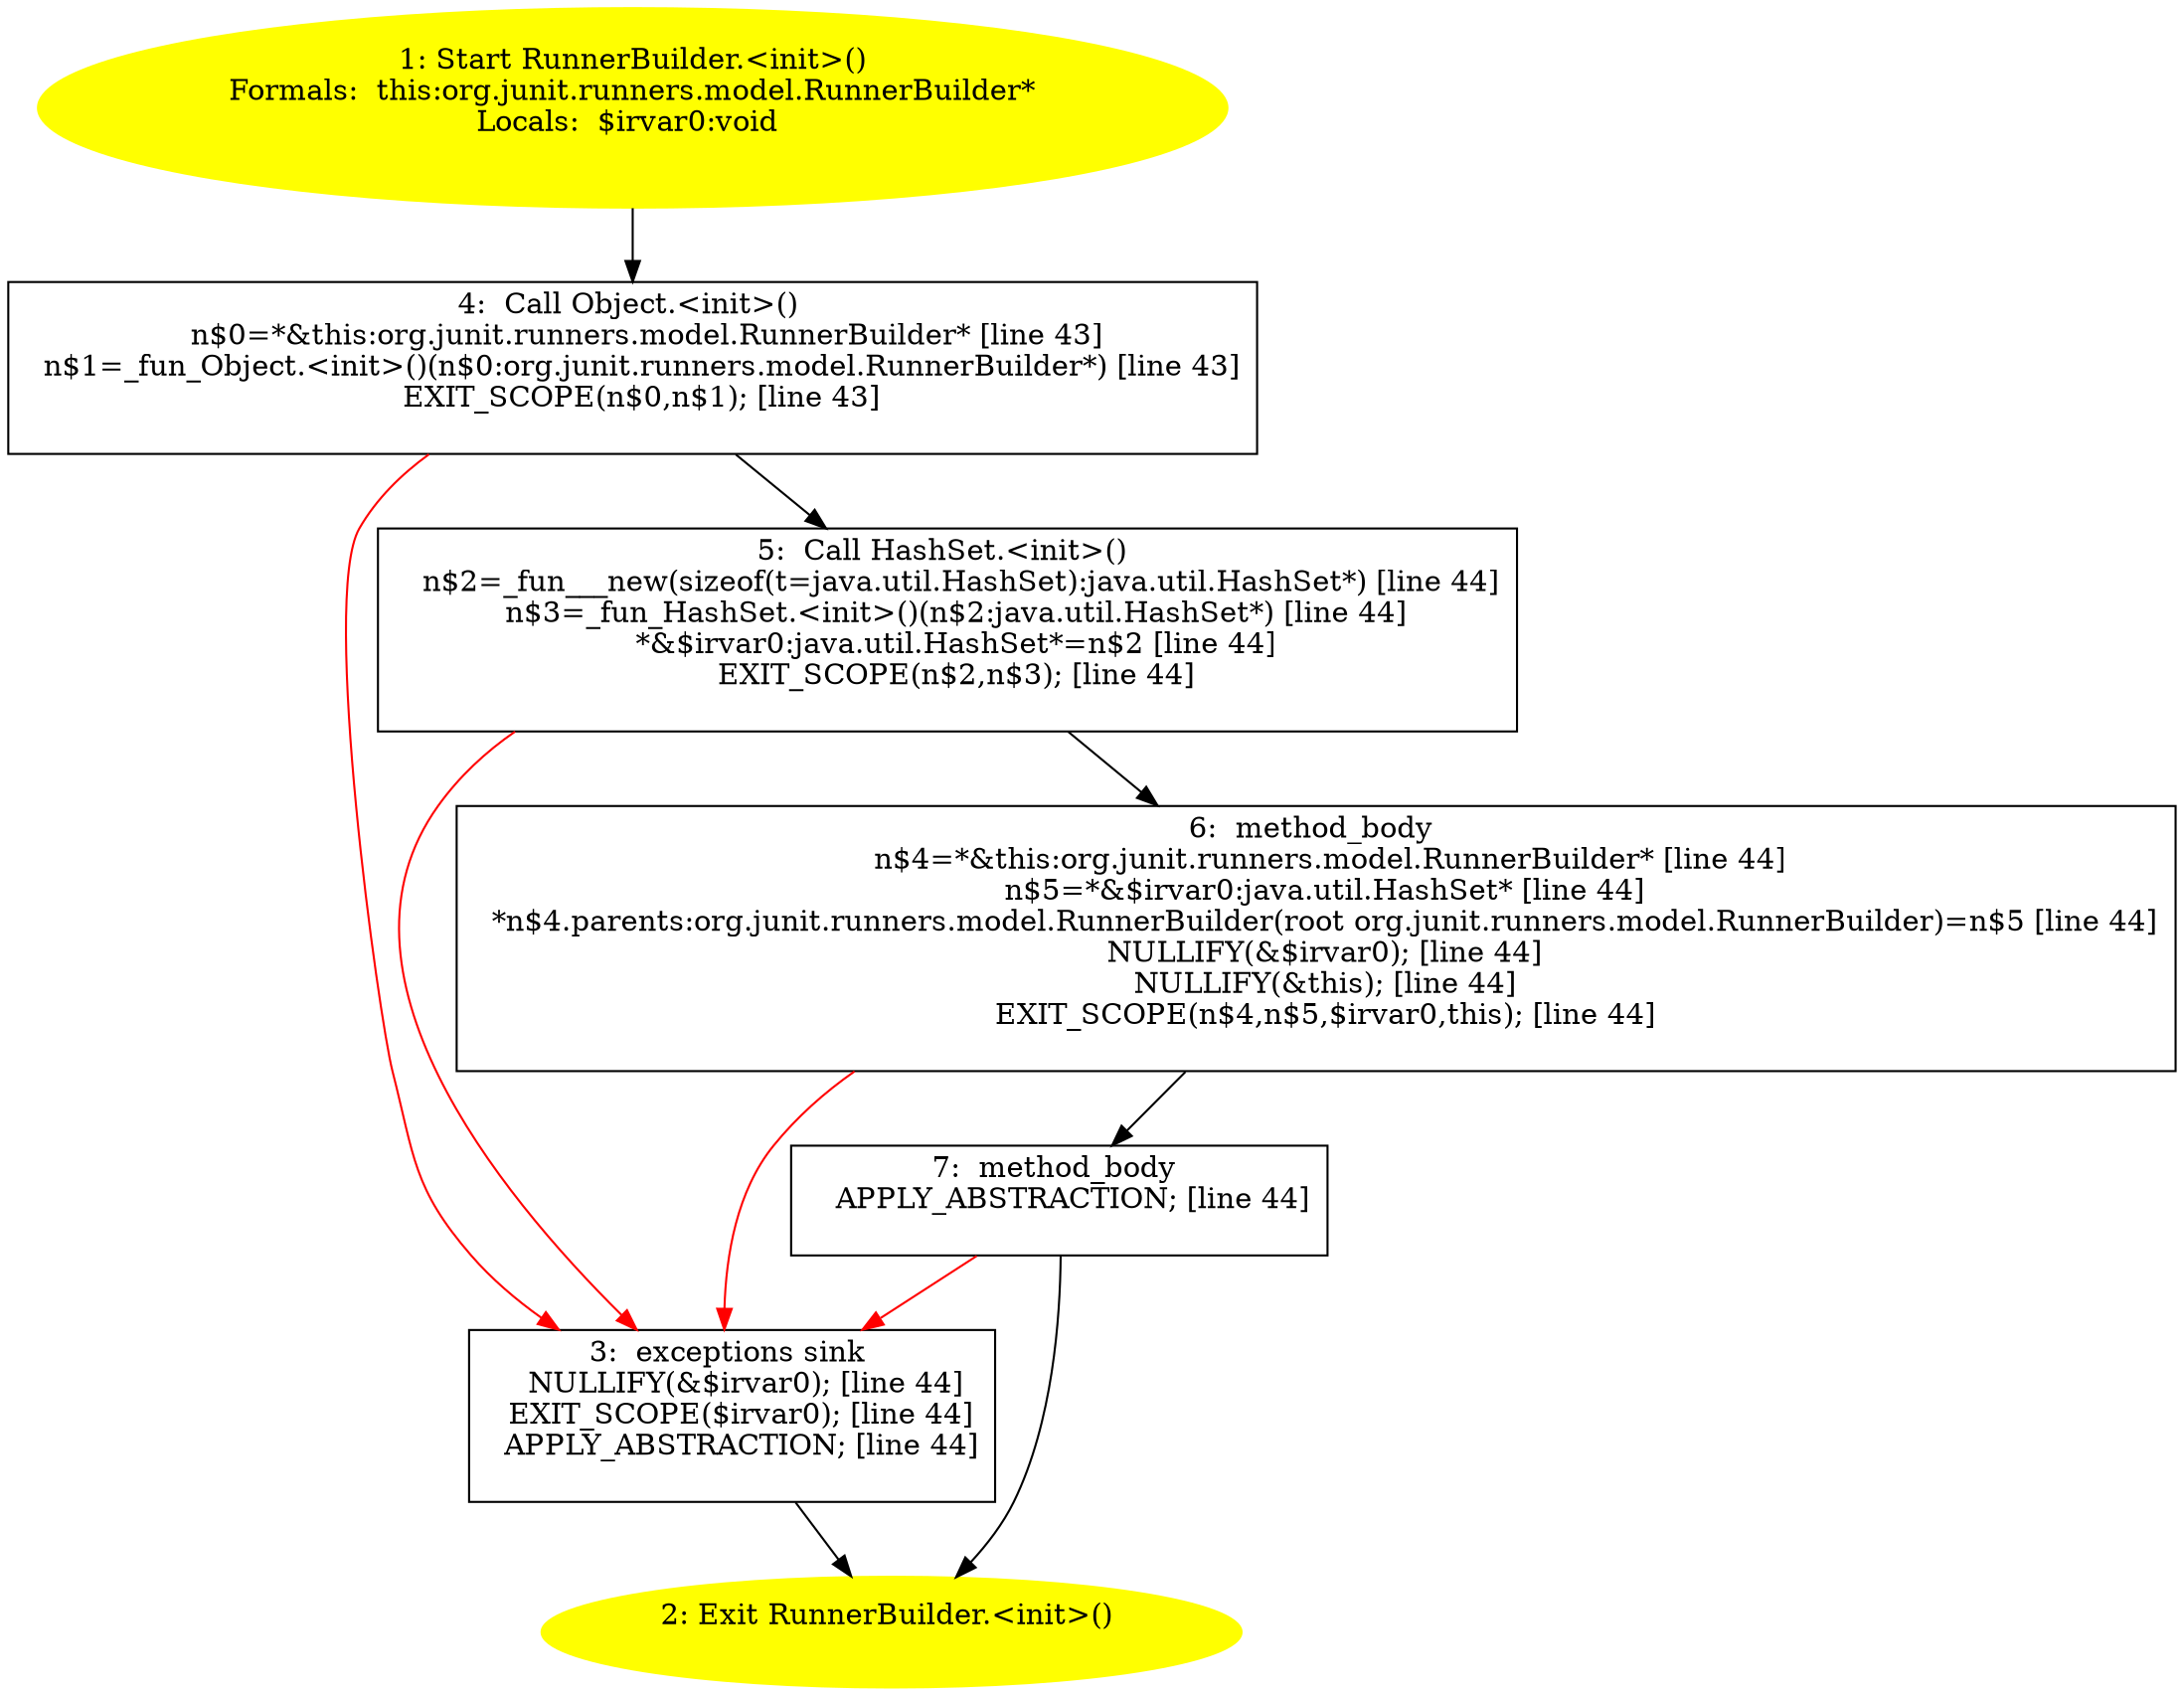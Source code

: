 /* @generated */
digraph cfg {
"org.junit.runners.model.RunnerBuilder.<init>().3e932b6b770c8cc4e9525c9753237dda_1" [label="1: Start RunnerBuilder.<init>()\nFormals:  this:org.junit.runners.model.RunnerBuilder*\nLocals:  $irvar0:void \n  " color=yellow style=filled]
	

	 "org.junit.runners.model.RunnerBuilder.<init>().3e932b6b770c8cc4e9525c9753237dda_1" -> "org.junit.runners.model.RunnerBuilder.<init>().3e932b6b770c8cc4e9525c9753237dda_4" ;
"org.junit.runners.model.RunnerBuilder.<init>().3e932b6b770c8cc4e9525c9753237dda_2" [label="2: Exit RunnerBuilder.<init>() \n  " color=yellow style=filled]
	

"org.junit.runners.model.RunnerBuilder.<init>().3e932b6b770c8cc4e9525c9753237dda_3" [label="3:  exceptions sink \n   NULLIFY(&$irvar0); [line 44]\n  EXIT_SCOPE($irvar0); [line 44]\n  APPLY_ABSTRACTION; [line 44]\n " shape="box"]
	

	 "org.junit.runners.model.RunnerBuilder.<init>().3e932b6b770c8cc4e9525c9753237dda_3" -> "org.junit.runners.model.RunnerBuilder.<init>().3e932b6b770c8cc4e9525c9753237dda_2" ;
"org.junit.runners.model.RunnerBuilder.<init>().3e932b6b770c8cc4e9525c9753237dda_4" [label="4:  Call Object.<init>() \n   n$0=*&this:org.junit.runners.model.RunnerBuilder* [line 43]\n  n$1=_fun_Object.<init>()(n$0:org.junit.runners.model.RunnerBuilder*) [line 43]\n  EXIT_SCOPE(n$0,n$1); [line 43]\n " shape="box"]
	

	 "org.junit.runners.model.RunnerBuilder.<init>().3e932b6b770c8cc4e9525c9753237dda_4" -> "org.junit.runners.model.RunnerBuilder.<init>().3e932b6b770c8cc4e9525c9753237dda_5" ;
	 "org.junit.runners.model.RunnerBuilder.<init>().3e932b6b770c8cc4e9525c9753237dda_4" -> "org.junit.runners.model.RunnerBuilder.<init>().3e932b6b770c8cc4e9525c9753237dda_3" [color="red" ];
"org.junit.runners.model.RunnerBuilder.<init>().3e932b6b770c8cc4e9525c9753237dda_5" [label="5:  Call HashSet.<init>() \n   n$2=_fun___new(sizeof(t=java.util.HashSet):java.util.HashSet*) [line 44]\n  n$3=_fun_HashSet.<init>()(n$2:java.util.HashSet*) [line 44]\n  *&$irvar0:java.util.HashSet*=n$2 [line 44]\n  EXIT_SCOPE(n$2,n$3); [line 44]\n " shape="box"]
	

	 "org.junit.runners.model.RunnerBuilder.<init>().3e932b6b770c8cc4e9525c9753237dda_5" -> "org.junit.runners.model.RunnerBuilder.<init>().3e932b6b770c8cc4e9525c9753237dda_6" ;
	 "org.junit.runners.model.RunnerBuilder.<init>().3e932b6b770c8cc4e9525c9753237dda_5" -> "org.junit.runners.model.RunnerBuilder.<init>().3e932b6b770c8cc4e9525c9753237dda_3" [color="red" ];
"org.junit.runners.model.RunnerBuilder.<init>().3e932b6b770c8cc4e9525c9753237dda_6" [label="6:  method_body \n   n$4=*&this:org.junit.runners.model.RunnerBuilder* [line 44]\n  n$5=*&$irvar0:java.util.HashSet* [line 44]\n  *n$4.parents:org.junit.runners.model.RunnerBuilder(root org.junit.runners.model.RunnerBuilder)=n$5 [line 44]\n  NULLIFY(&$irvar0); [line 44]\n  NULLIFY(&this); [line 44]\n  EXIT_SCOPE(n$4,n$5,$irvar0,this); [line 44]\n " shape="box"]
	

	 "org.junit.runners.model.RunnerBuilder.<init>().3e932b6b770c8cc4e9525c9753237dda_6" -> "org.junit.runners.model.RunnerBuilder.<init>().3e932b6b770c8cc4e9525c9753237dda_7" ;
	 "org.junit.runners.model.RunnerBuilder.<init>().3e932b6b770c8cc4e9525c9753237dda_6" -> "org.junit.runners.model.RunnerBuilder.<init>().3e932b6b770c8cc4e9525c9753237dda_3" [color="red" ];
"org.junit.runners.model.RunnerBuilder.<init>().3e932b6b770c8cc4e9525c9753237dda_7" [label="7:  method_body \n   APPLY_ABSTRACTION; [line 44]\n " shape="box"]
	

	 "org.junit.runners.model.RunnerBuilder.<init>().3e932b6b770c8cc4e9525c9753237dda_7" -> "org.junit.runners.model.RunnerBuilder.<init>().3e932b6b770c8cc4e9525c9753237dda_2" ;
	 "org.junit.runners.model.RunnerBuilder.<init>().3e932b6b770c8cc4e9525c9753237dda_7" -> "org.junit.runners.model.RunnerBuilder.<init>().3e932b6b770c8cc4e9525c9753237dda_3" [color="red" ];
}
